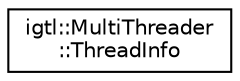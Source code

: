 digraph "Graphical Class Hierarchy"
{
  edge [fontname="Helvetica",fontsize="10",labelfontname="Helvetica",labelfontsize="10"];
  node [fontname="Helvetica",fontsize="10",shape=record];
  rankdir="LR";
  Node1 [label="igtl::MultiThreader\l::ThreadInfo",height=0.2,width=0.4,color="black", fillcolor="white", style="filled",URL="$classigtl_1_1MultiThreader_1_1ThreadInfo.html"];
}
